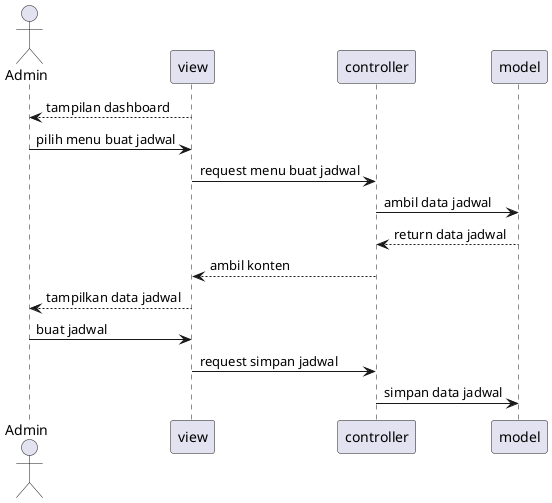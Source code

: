 @startuml
actor admin as "Admin"
view --> admin : tampilan dashboard
admin -> view : pilih menu buat jadwal
view -> controller : request menu buat jadwal
controller -> model : ambil data jadwal
model --> controller : return data jadwal
controller --> view : ambil konten
view --> admin : tampilkan data jadwal
admin -> view : buat jadwal
view -> controller : request simpan jadwal
controller -> model : simpan data jadwal
@enduml